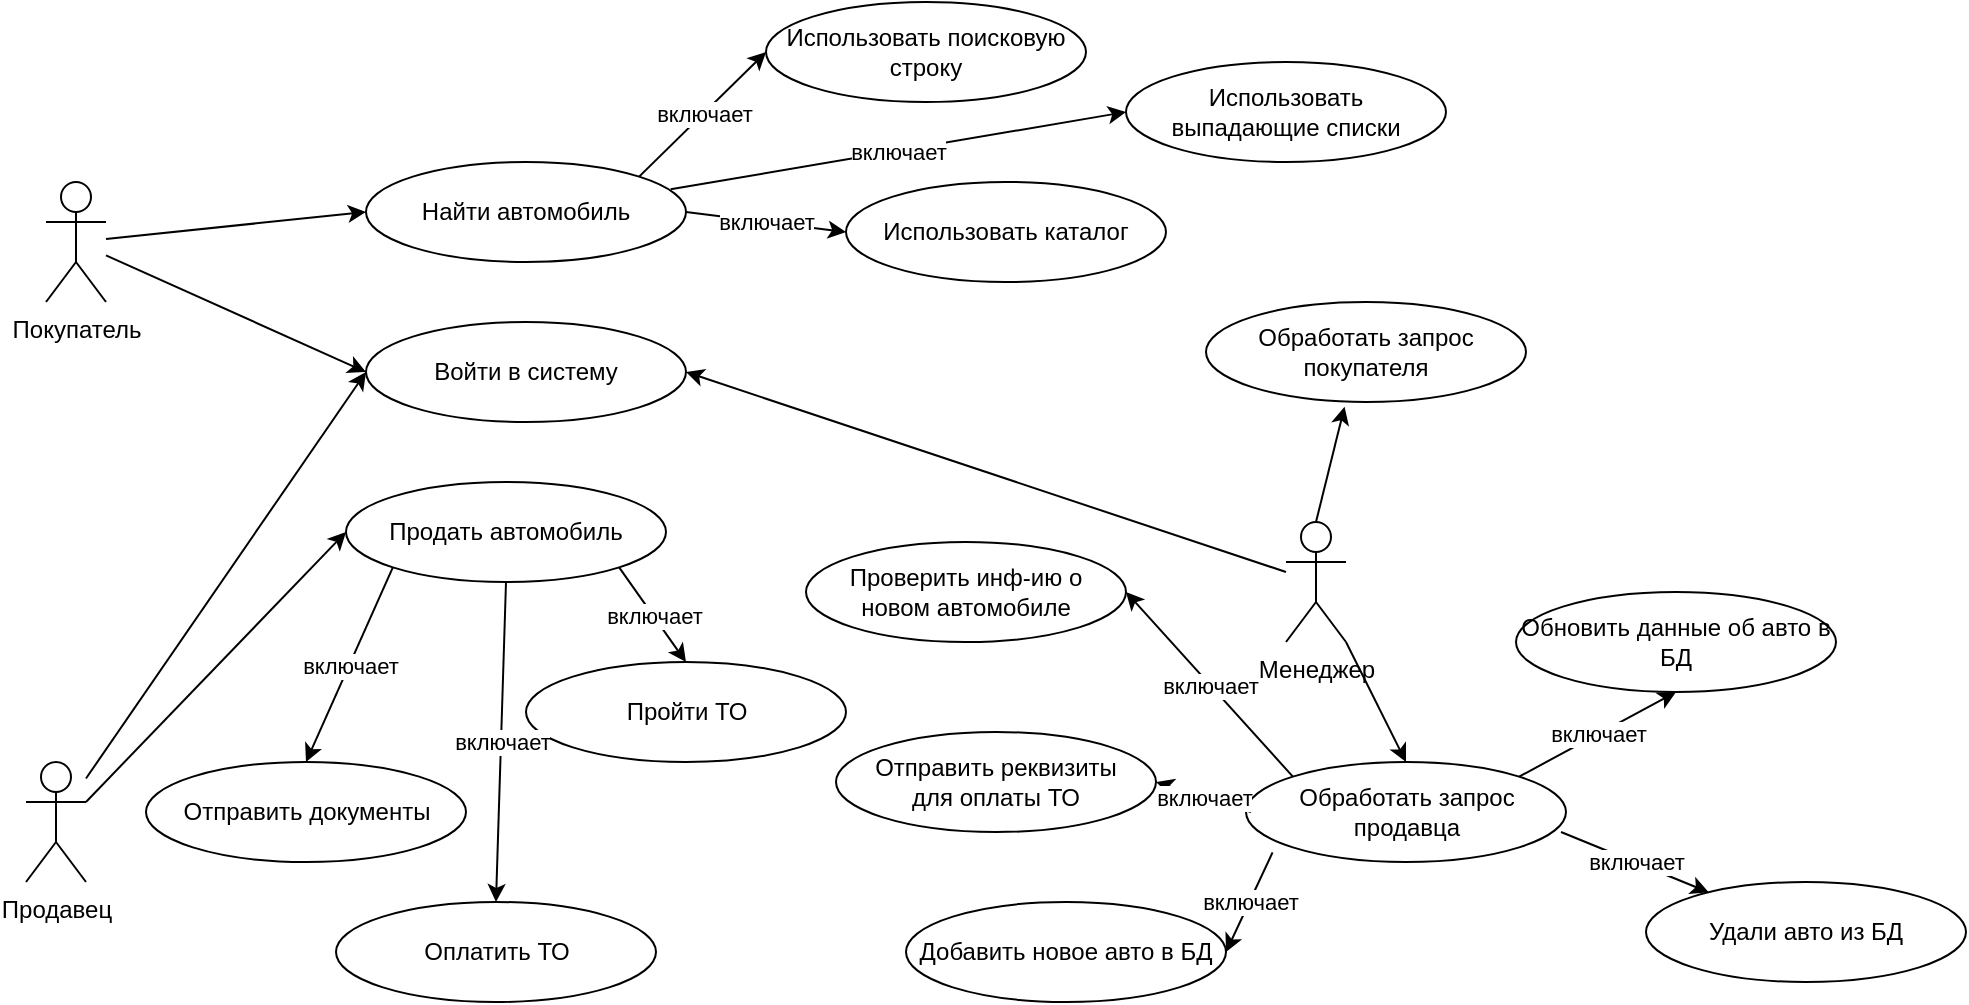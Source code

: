 <mxfile version="13.8.1" type="github">
  <diagram id="rWdM0zQXrfSlHhfPLYGB" name="Page-1">
    <mxGraphModel dx="1060" dy="681" grid="1" gridSize="10" guides="1" tooltips="1" connect="1" arrows="1" fold="1" page="1" pageScale="1" pageWidth="827" pageHeight="1169" math="0" shadow="0">
      <root>
        <mxCell id="0" />
        <mxCell id="1" parent="0" />
        <mxCell id="2LaSU3MXBPkrdRSYpGCl-3" value="Покупатель" style="shape=umlActor;verticalLabelPosition=bottom;verticalAlign=top;html=1;outlineConnect=0;" vertex="1" parent="1">
          <mxGeometry x="80" y="100" width="30" height="60" as="geometry" />
        </mxCell>
        <mxCell id="2LaSU3MXBPkrdRSYpGCl-4" value="" style="ellipse;whiteSpace=wrap;html=1;" vertex="1" parent="1">
          <mxGeometry x="240" y="170" width="160" height="50" as="geometry" />
        </mxCell>
        <mxCell id="2LaSU3MXBPkrdRSYpGCl-5" value="Войти в систему" style="text;html=1;strokeColor=none;fillColor=none;align=center;verticalAlign=middle;whiteSpace=wrap;rounded=0;" vertex="1" parent="1">
          <mxGeometry x="265" y="187.5" width="110" height="15" as="geometry" />
        </mxCell>
        <mxCell id="2LaSU3MXBPkrdRSYpGCl-6" value="" style="endArrow=classic;html=1;entryX=0;entryY=0.5;entryDx=0;entryDy=0;" edge="1" parent="1" source="2LaSU3MXBPkrdRSYpGCl-3" target="2LaSU3MXBPkrdRSYpGCl-4">
          <mxGeometry width="50" height="50" relative="1" as="geometry">
            <mxPoint x="360" y="260" as="sourcePoint" />
            <mxPoint x="410" y="210" as="targetPoint" />
          </mxGeometry>
        </mxCell>
        <mxCell id="2LaSU3MXBPkrdRSYpGCl-8" value="" style="ellipse;whiteSpace=wrap;html=1;" vertex="1" parent="1">
          <mxGeometry x="240" y="90" width="160" height="50" as="geometry" />
        </mxCell>
        <mxCell id="2LaSU3MXBPkrdRSYpGCl-9" value="Найти автомобиль" style="text;html=1;strokeColor=none;fillColor=none;align=center;verticalAlign=middle;whiteSpace=wrap;rounded=0;" vertex="1" parent="1">
          <mxGeometry x="255" y="107.5" width="130" height="15" as="geometry" />
        </mxCell>
        <mxCell id="2LaSU3MXBPkrdRSYpGCl-10" value="" style="endArrow=classic;html=1;entryX=0;entryY=0.5;entryDx=0;entryDy=0;" edge="1" parent="1" source="2LaSU3MXBPkrdRSYpGCl-3" target="2LaSU3MXBPkrdRSYpGCl-8">
          <mxGeometry width="50" height="50" relative="1" as="geometry">
            <mxPoint x="360" y="260" as="sourcePoint" />
            <mxPoint x="410" y="210" as="targetPoint" />
          </mxGeometry>
        </mxCell>
        <mxCell id="2LaSU3MXBPkrdRSYpGCl-11" value="" style="ellipse;whiteSpace=wrap;html=1;" vertex="1" parent="1">
          <mxGeometry x="440" y="10" width="160" height="50" as="geometry" />
        </mxCell>
        <mxCell id="2LaSU3MXBPkrdRSYpGCl-12" value="" style="ellipse;whiteSpace=wrap;html=1;" vertex="1" parent="1">
          <mxGeometry x="480" y="100" width="160" height="50" as="geometry" />
        </mxCell>
        <mxCell id="2LaSU3MXBPkrdRSYpGCl-13" value="" style="ellipse;whiteSpace=wrap;html=1;" vertex="1" parent="1">
          <mxGeometry x="620" y="40" width="160" height="50" as="geometry" />
        </mxCell>
        <mxCell id="2LaSU3MXBPkrdRSYpGCl-17" value="Использовать поисковую строку" style="text;html=1;strokeColor=none;fillColor=none;align=center;verticalAlign=middle;whiteSpace=wrap;rounded=0;" vertex="1" parent="1">
          <mxGeometry x="445" y="25" width="150" height="20" as="geometry" />
        </mxCell>
        <mxCell id="2LaSU3MXBPkrdRSYpGCl-19" value="Использовать каталог" style="text;html=1;strokeColor=none;fillColor=none;align=center;verticalAlign=middle;whiteSpace=wrap;rounded=0;" vertex="1" parent="1">
          <mxGeometry x="485" y="115" width="150" height="20" as="geometry" />
        </mxCell>
        <mxCell id="2LaSU3MXBPkrdRSYpGCl-20" value="Использовать выпадающие списки" style="text;html=1;strokeColor=none;fillColor=none;align=center;verticalAlign=middle;whiteSpace=wrap;rounded=0;" vertex="1" parent="1">
          <mxGeometry x="625" y="55" width="150" height="20" as="geometry" />
        </mxCell>
        <mxCell id="2LaSU3MXBPkrdRSYpGCl-21" value="" style="endArrow=classic;html=1;exitX=1;exitY=0.5;exitDx=0;exitDy=0;entryX=0;entryY=0.5;entryDx=0;entryDy=0;" edge="1" parent="1" source="2LaSU3MXBPkrdRSYpGCl-8" target="2LaSU3MXBPkrdRSYpGCl-12">
          <mxGeometry relative="1" as="geometry">
            <mxPoint x="340" y="240" as="sourcePoint" />
            <mxPoint x="440" y="240" as="targetPoint" />
          </mxGeometry>
        </mxCell>
        <mxCell id="2LaSU3MXBPkrdRSYpGCl-22" value="включает" style="edgeLabel;resizable=0;html=1;align=center;verticalAlign=middle;" connectable="0" vertex="1" parent="2LaSU3MXBPkrdRSYpGCl-21">
          <mxGeometry relative="1" as="geometry" />
        </mxCell>
        <mxCell id="2LaSU3MXBPkrdRSYpGCl-24" value="" style="endArrow=classic;html=1;exitX=1;exitY=0;exitDx=0;exitDy=0;entryX=0;entryY=0.5;entryDx=0;entryDy=0;" edge="1" parent="1" source="2LaSU3MXBPkrdRSYpGCl-8" target="2LaSU3MXBPkrdRSYpGCl-11">
          <mxGeometry relative="1" as="geometry">
            <mxPoint x="410.0" y="125" as="sourcePoint" />
            <mxPoint x="490.0" y="135" as="targetPoint" />
          </mxGeometry>
        </mxCell>
        <mxCell id="2LaSU3MXBPkrdRSYpGCl-25" value="включает" style="edgeLabel;resizable=0;html=1;align=center;verticalAlign=middle;" connectable="0" vertex="1" parent="2LaSU3MXBPkrdRSYpGCl-24">
          <mxGeometry relative="1" as="geometry" />
        </mxCell>
        <mxCell id="2LaSU3MXBPkrdRSYpGCl-26" value="" style="endArrow=classic;html=1;exitX=0.952;exitY=0.273;exitDx=0;exitDy=0;entryX=0;entryY=0.5;entryDx=0;entryDy=0;exitPerimeter=0;" edge="1" parent="1" source="2LaSU3MXBPkrdRSYpGCl-8" target="2LaSU3MXBPkrdRSYpGCl-13">
          <mxGeometry relative="1" as="geometry">
            <mxPoint x="420.0" y="135" as="sourcePoint" />
            <mxPoint x="500.0" y="145" as="targetPoint" />
          </mxGeometry>
        </mxCell>
        <mxCell id="2LaSU3MXBPkrdRSYpGCl-27" value="включает" style="edgeLabel;resizable=0;html=1;align=center;verticalAlign=middle;" connectable="0" vertex="1" parent="2LaSU3MXBPkrdRSYpGCl-26">
          <mxGeometry relative="1" as="geometry" />
        </mxCell>
        <mxCell id="2LaSU3MXBPkrdRSYpGCl-28" value="Менеджер" style="shape=umlActor;verticalLabelPosition=bottom;verticalAlign=top;html=1;outlineConnect=0;" vertex="1" parent="1">
          <mxGeometry x="700" y="270" width="30" height="60" as="geometry" />
        </mxCell>
        <mxCell id="2LaSU3MXBPkrdRSYpGCl-29" value="" style="endArrow=classic;html=1;entryX=1;entryY=0.5;entryDx=0;entryDy=0;" edge="1" parent="1" source="2LaSU3MXBPkrdRSYpGCl-28" target="2LaSU3MXBPkrdRSYpGCl-4">
          <mxGeometry width="50" height="50" relative="1" as="geometry">
            <mxPoint x="170" y="240" as="sourcePoint" />
            <mxPoint x="220" y="190" as="targetPoint" />
          </mxGeometry>
        </mxCell>
        <mxCell id="2LaSU3MXBPkrdRSYpGCl-30" value="Продавец" style="shape=umlActor;verticalLabelPosition=bottom;verticalAlign=top;html=1;outlineConnect=0;" vertex="1" parent="1">
          <mxGeometry x="70" y="390" width="30" height="60" as="geometry" />
        </mxCell>
        <mxCell id="2LaSU3MXBPkrdRSYpGCl-31" value="" style="endArrow=classic;html=1;entryX=0;entryY=0.5;entryDx=0;entryDy=0;" edge="1" parent="1" source="2LaSU3MXBPkrdRSYpGCl-30" target="2LaSU3MXBPkrdRSYpGCl-4">
          <mxGeometry width="50" height="50" relative="1" as="geometry">
            <mxPoint x="190" y="350" as="sourcePoint" />
            <mxPoint x="240" y="300" as="targetPoint" />
          </mxGeometry>
        </mxCell>
        <mxCell id="2LaSU3MXBPkrdRSYpGCl-32" value="" style="ellipse;whiteSpace=wrap;html=1;" vertex="1" parent="1">
          <mxGeometry x="660" y="160" width="160" height="50" as="geometry" />
        </mxCell>
        <mxCell id="2LaSU3MXBPkrdRSYpGCl-33" value="" style="ellipse;whiteSpace=wrap;html=1;" vertex="1" parent="1">
          <mxGeometry x="230" y="250" width="160" height="50" as="geometry" />
        </mxCell>
        <mxCell id="2LaSU3MXBPkrdRSYpGCl-34" value="Обработать запрос покупателя" style="text;html=1;strokeColor=none;fillColor=none;align=center;verticalAlign=middle;whiteSpace=wrap;rounded=0;" vertex="1" parent="1">
          <mxGeometry x="665" y="175" width="150" height="20" as="geometry" />
        </mxCell>
        <mxCell id="2LaSU3MXBPkrdRSYpGCl-35" value="" style="endArrow=classic;html=1;exitX=0.5;exitY=0;exitDx=0;exitDy=0;exitPerimeter=0;entryX=0.433;entryY=1.047;entryDx=0;entryDy=0;entryPerimeter=0;" edge="1" parent="1" source="2LaSU3MXBPkrdRSYpGCl-28" target="2LaSU3MXBPkrdRSYpGCl-32">
          <mxGeometry width="50" height="50" relative="1" as="geometry">
            <mxPoint x="370" y="320" as="sourcePoint" />
            <mxPoint x="420" y="270" as="targetPoint" />
          </mxGeometry>
        </mxCell>
        <mxCell id="2LaSU3MXBPkrdRSYpGCl-36" value="Продать автомобиль" style="text;html=1;strokeColor=none;fillColor=none;align=center;verticalAlign=middle;whiteSpace=wrap;rounded=0;" vertex="1" parent="1">
          <mxGeometry x="245" y="265" width="130" height="20" as="geometry" />
        </mxCell>
        <mxCell id="2LaSU3MXBPkrdRSYpGCl-37" value="" style="endArrow=classic;html=1;exitX=1;exitY=0.333;exitDx=0;exitDy=0;exitPerimeter=0;entryX=0;entryY=0.5;entryDx=0;entryDy=0;" edge="1" parent="1" source="2LaSU3MXBPkrdRSYpGCl-30" target="2LaSU3MXBPkrdRSYpGCl-33">
          <mxGeometry width="50" height="50" relative="1" as="geometry">
            <mxPoint x="370" y="310" as="sourcePoint" />
            <mxPoint x="420" y="260" as="targetPoint" />
          </mxGeometry>
        </mxCell>
        <mxCell id="2LaSU3MXBPkrdRSYpGCl-38" value="" style="ellipse;whiteSpace=wrap;html=1;" vertex="1" parent="1">
          <mxGeometry x="225" y="460" width="160" height="50" as="geometry" />
        </mxCell>
        <mxCell id="2LaSU3MXBPkrdRSYpGCl-39" value="" style="ellipse;whiteSpace=wrap;html=1;" vertex="1" parent="1">
          <mxGeometry x="130" y="390" width="160" height="50" as="geometry" />
        </mxCell>
        <mxCell id="2LaSU3MXBPkrdRSYpGCl-42" value="" style="ellipse;whiteSpace=wrap;html=1;" vertex="1" parent="1">
          <mxGeometry x="320" y="340" width="160" height="50" as="geometry" />
        </mxCell>
        <mxCell id="2LaSU3MXBPkrdRSYpGCl-43" value="" style="endArrow=classic;html=1;exitX=0;exitY=1;exitDx=0;exitDy=0;entryX=0.5;entryY=0;entryDx=0;entryDy=0;" edge="1" parent="1" source="2LaSU3MXBPkrdRSYpGCl-33" target="2LaSU3MXBPkrdRSYpGCl-39">
          <mxGeometry relative="1" as="geometry">
            <mxPoint x="410" y="125" as="sourcePoint" />
            <mxPoint x="490" y="135" as="targetPoint" />
          </mxGeometry>
        </mxCell>
        <mxCell id="2LaSU3MXBPkrdRSYpGCl-44" value="включает" style="edgeLabel;resizable=0;html=1;align=center;verticalAlign=middle;" connectable="0" vertex="1" parent="2LaSU3MXBPkrdRSYpGCl-43">
          <mxGeometry relative="1" as="geometry" />
        </mxCell>
        <mxCell id="2LaSU3MXBPkrdRSYpGCl-45" value="" style="endArrow=classic;html=1;exitX=0.5;exitY=1;exitDx=0;exitDy=0;entryX=0.5;entryY=0;entryDx=0;entryDy=0;" edge="1" parent="1" source="2LaSU3MXBPkrdRSYpGCl-33" target="2LaSU3MXBPkrdRSYpGCl-38">
          <mxGeometry relative="1" as="geometry">
            <mxPoint x="420" y="135" as="sourcePoint" />
            <mxPoint x="500" y="145" as="targetPoint" />
          </mxGeometry>
        </mxCell>
        <mxCell id="2LaSU3MXBPkrdRSYpGCl-46" value="включает" style="edgeLabel;resizable=0;html=1;align=center;verticalAlign=middle;" connectable="0" vertex="1" parent="2LaSU3MXBPkrdRSYpGCl-45">
          <mxGeometry relative="1" as="geometry" />
        </mxCell>
        <mxCell id="2LaSU3MXBPkrdRSYpGCl-47" value="" style="endArrow=classic;html=1;exitX=1;exitY=1;exitDx=0;exitDy=0;entryX=0.5;entryY=0;entryDx=0;entryDy=0;" edge="1" parent="1" source="2LaSU3MXBPkrdRSYpGCl-33" target="2LaSU3MXBPkrdRSYpGCl-42">
          <mxGeometry relative="1" as="geometry">
            <mxPoint x="430" y="145" as="sourcePoint" />
            <mxPoint x="510" y="155" as="targetPoint" />
          </mxGeometry>
        </mxCell>
        <mxCell id="2LaSU3MXBPkrdRSYpGCl-48" value="включает" style="edgeLabel;resizable=0;html=1;align=center;verticalAlign=middle;" connectable="0" vertex="1" parent="2LaSU3MXBPkrdRSYpGCl-47">
          <mxGeometry relative="1" as="geometry" />
        </mxCell>
        <mxCell id="2LaSU3MXBPkrdRSYpGCl-49" value="Отправить документы" style="text;html=1;strokeColor=none;fillColor=none;align=center;verticalAlign=middle;whiteSpace=wrap;rounded=0;" vertex="1" parent="1">
          <mxGeometry x="142.5" y="405" width="135" height="20" as="geometry" />
        </mxCell>
        <mxCell id="2LaSU3MXBPkrdRSYpGCl-50" value="Оплатить ТО" style="text;html=1;strokeColor=none;fillColor=none;align=center;verticalAlign=middle;whiteSpace=wrap;rounded=0;" vertex="1" parent="1">
          <mxGeometry x="237.5" y="475" width="135" height="20" as="geometry" />
        </mxCell>
        <mxCell id="2LaSU3MXBPkrdRSYpGCl-51" value="Пройти ТО" style="text;html=1;strokeColor=none;fillColor=none;align=center;verticalAlign=middle;whiteSpace=wrap;rounded=0;" vertex="1" parent="1">
          <mxGeometry x="332.5" y="355" width="135" height="20" as="geometry" />
        </mxCell>
        <mxCell id="2LaSU3MXBPkrdRSYpGCl-52" value="" style="ellipse;whiteSpace=wrap;html=1;" vertex="1" parent="1">
          <mxGeometry x="680" y="390" width="160" height="50" as="geometry" />
        </mxCell>
        <mxCell id="2LaSU3MXBPkrdRSYpGCl-53" value="" style="ellipse;whiteSpace=wrap;html=1;" vertex="1" parent="1">
          <mxGeometry x="460" y="280" width="160" height="50" as="geometry" />
        </mxCell>
        <mxCell id="2LaSU3MXBPkrdRSYpGCl-54" value="" style="ellipse;whiteSpace=wrap;html=1;" vertex="1" parent="1">
          <mxGeometry x="475" y="375" width="160" height="50" as="geometry" />
        </mxCell>
        <mxCell id="2LaSU3MXBPkrdRSYpGCl-55" value="Добавить новое авто в БД" style="ellipse;whiteSpace=wrap;html=1;" vertex="1" parent="1">
          <mxGeometry x="510" y="460" width="160" height="50" as="geometry" />
        </mxCell>
        <mxCell id="2LaSU3MXBPkrdRSYpGCl-56" value="Удали авто из БД" style="ellipse;whiteSpace=wrap;html=1;" vertex="1" parent="1">
          <mxGeometry x="880" y="450" width="160" height="50" as="geometry" />
        </mxCell>
        <mxCell id="2LaSU3MXBPkrdRSYpGCl-57" value="Обработать запрос продавца" style="text;html=1;strokeColor=none;fillColor=none;align=center;verticalAlign=middle;whiteSpace=wrap;rounded=0;" vertex="1" parent="1">
          <mxGeometry x="682.5" y="405" width="155" height="20" as="geometry" />
        </mxCell>
        <mxCell id="2LaSU3MXBPkrdRSYpGCl-58" value="" style="endArrow=classic;html=1;exitX=1;exitY=1;exitDx=0;exitDy=0;exitPerimeter=0;entryX=0.5;entryY=0;entryDx=0;entryDy=0;" edge="1" parent="1" source="2LaSU3MXBPkrdRSYpGCl-28" target="2LaSU3MXBPkrdRSYpGCl-52">
          <mxGeometry width="50" height="50" relative="1" as="geometry">
            <mxPoint x="420" y="370" as="sourcePoint" />
            <mxPoint x="470" y="320" as="targetPoint" />
          </mxGeometry>
        </mxCell>
        <mxCell id="2LaSU3MXBPkrdRSYpGCl-60" value="Проверить инф-ию о новом автомобиле" style="text;html=1;strokeColor=none;fillColor=none;align=center;verticalAlign=middle;whiteSpace=wrap;rounded=0;" vertex="1" parent="1">
          <mxGeometry x="470" y="295" width="140" height="20" as="geometry" />
        </mxCell>
        <mxCell id="2LaSU3MXBPkrdRSYpGCl-61" value="Отправить реквизиты для оплаты ТО" style="text;html=1;strokeColor=none;fillColor=none;align=center;verticalAlign=middle;whiteSpace=wrap;rounded=0;" vertex="1" parent="1">
          <mxGeometry x="485" y="390" width="140" height="20" as="geometry" />
        </mxCell>
        <mxCell id="2LaSU3MXBPkrdRSYpGCl-63" value="Обновить данные об авто в БД" style="ellipse;whiteSpace=wrap;html=1;" vertex="1" parent="1">
          <mxGeometry x="815" y="305" width="160" height="50" as="geometry" />
        </mxCell>
        <mxCell id="2LaSU3MXBPkrdRSYpGCl-64" value="" style="endArrow=classic;html=1;exitX=0;exitY=0;exitDx=0;exitDy=0;entryX=1;entryY=0.5;entryDx=0;entryDy=0;" edge="1" parent="1" source="2LaSU3MXBPkrdRSYpGCl-52" target="2LaSU3MXBPkrdRSYpGCl-53">
          <mxGeometry relative="1" as="geometry">
            <mxPoint x="402.32" y="113.65" as="sourcePoint" />
            <mxPoint x="630" y="75.0" as="targetPoint" />
          </mxGeometry>
        </mxCell>
        <mxCell id="2LaSU3MXBPkrdRSYpGCl-65" value="включает" style="edgeLabel;resizable=0;html=1;align=center;verticalAlign=middle;" connectable="0" vertex="1" parent="2LaSU3MXBPkrdRSYpGCl-64">
          <mxGeometry relative="1" as="geometry" />
        </mxCell>
        <mxCell id="2LaSU3MXBPkrdRSYpGCl-66" value="" style="endArrow=classic;html=1;exitX=0;exitY=0.5;exitDx=0;exitDy=0;entryX=1;entryY=0.5;entryDx=0;entryDy=0;" edge="1" parent="1" source="2LaSU3MXBPkrdRSYpGCl-57" target="2LaSU3MXBPkrdRSYpGCl-54">
          <mxGeometry relative="1" as="geometry">
            <mxPoint x="412.32" y="123.65" as="sourcePoint" />
            <mxPoint x="640" y="85.0" as="targetPoint" />
          </mxGeometry>
        </mxCell>
        <mxCell id="2LaSU3MXBPkrdRSYpGCl-67" value="включает" style="edgeLabel;resizable=0;html=1;align=center;verticalAlign=middle;" connectable="0" vertex="1" parent="2LaSU3MXBPkrdRSYpGCl-66">
          <mxGeometry relative="1" as="geometry" />
        </mxCell>
        <mxCell id="2LaSU3MXBPkrdRSYpGCl-68" value="" style="endArrow=classic;html=1;exitX=0.083;exitY=0.904;exitDx=0;exitDy=0;entryX=1;entryY=0.5;entryDx=0;entryDy=0;exitPerimeter=0;" edge="1" parent="1" source="2LaSU3MXBPkrdRSYpGCl-52" target="2LaSU3MXBPkrdRSYpGCl-55">
          <mxGeometry relative="1" as="geometry">
            <mxPoint x="422.32" y="133.65" as="sourcePoint" />
            <mxPoint x="650" y="95.0" as="targetPoint" />
          </mxGeometry>
        </mxCell>
        <mxCell id="2LaSU3MXBPkrdRSYpGCl-69" value="включает" style="edgeLabel;resizable=0;html=1;align=center;verticalAlign=middle;" connectable="0" vertex="1" parent="2LaSU3MXBPkrdRSYpGCl-68">
          <mxGeometry relative="1" as="geometry" />
        </mxCell>
        <mxCell id="2LaSU3MXBPkrdRSYpGCl-70" value="" style="endArrow=classic;html=1;exitX=1;exitY=0;exitDx=0;exitDy=0;entryX=0.5;entryY=1;entryDx=0;entryDy=0;" edge="1" parent="1" source="2LaSU3MXBPkrdRSYpGCl-52" target="2LaSU3MXBPkrdRSYpGCl-63">
          <mxGeometry relative="1" as="geometry">
            <mxPoint x="432.32" y="143.65" as="sourcePoint" />
            <mxPoint x="660" y="105.0" as="targetPoint" />
          </mxGeometry>
        </mxCell>
        <mxCell id="2LaSU3MXBPkrdRSYpGCl-71" value="включает" style="edgeLabel;resizable=0;html=1;align=center;verticalAlign=middle;" connectable="0" vertex="1" parent="2LaSU3MXBPkrdRSYpGCl-70">
          <mxGeometry relative="1" as="geometry" />
        </mxCell>
        <mxCell id="2LaSU3MXBPkrdRSYpGCl-72" value="" style="endArrow=classic;html=1;exitX=1;exitY=1;exitDx=0;exitDy=0;" edge="1" parent="1" source="2LaSU3MXBPkrdRSYpGCl-57" target="2LaSU3MXBPkrdRSYpGCl-56">
          <mxGeometry relative="1" as="geometry">
            <mxPoint x="442.32" y="153.65" as="sourcePoint" />
            <mxPoint x="670" y="115.0" as="targetPoint" />
          </mxGeometry>
        </mxCell>
        <mxCell id="2LaSU3MXBPkrdRSYpGCl-73" value="включает" style="edgeLabel;resizable=0;html=1;align=center;verticalAlign=middle;" connectable="0" vertex="1" parent="2LaSU3MXBPkrdRSYpGCl-72">
          <mxGeometry relative="1" as="geometry" />
        </mxCell>
      </root>
    </mxGraphModel>
  </diagram>
</mxfile>
